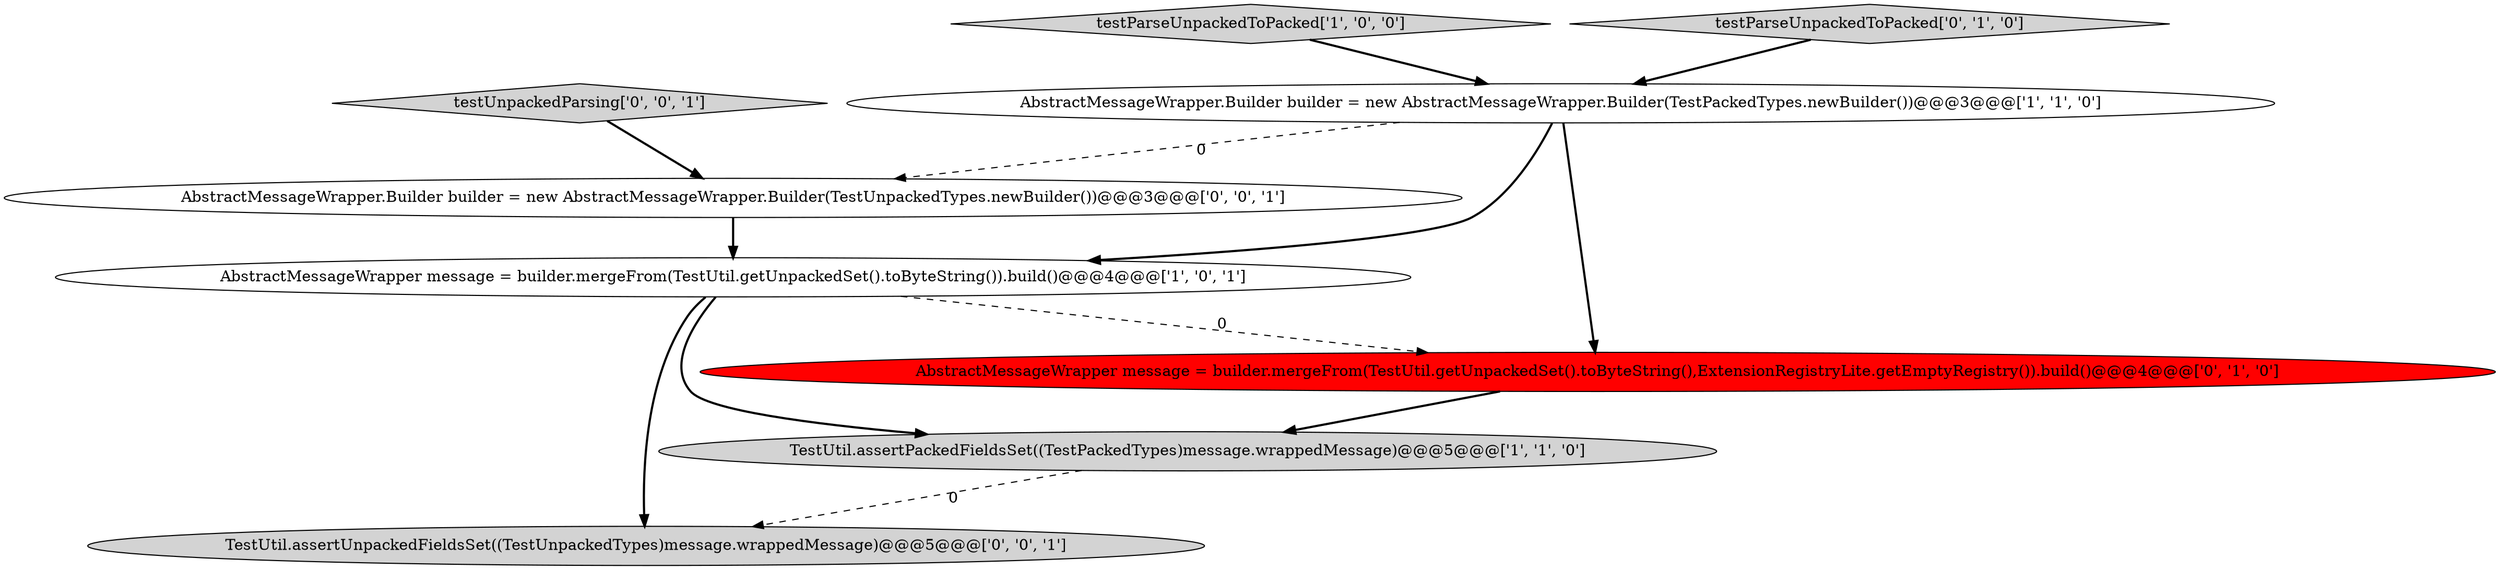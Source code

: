 digraph {
5 [style = filled, label = "AbstractMessageWrapper message = builder.mergeFrom(TestUtil.getUnpackedSet().toByteString(),ExtensionRegistryLite.getEmptyRegistry()).build()@@@4@@@['0', '1', '0']", fillcolor = red, shape = ellipse image = "AAA1AAABBB2BBB"];
6 [style = filled, label = "AbstractMessageWrapper.Builder builder = new AbstractMessageWrapper.Builder(TestUnpackedTypes.newBuilder())@@@3@@@['0', '0', '1']", fillcolor = white, shape = ellipse image = "AAA0AAABBB3BBB"];
2 [style = filled, label = "testParseUnpackedToPacked['1', '0', '0']", fillcolor = lightgray, shape = diamond image = "AAA0AAABBB1BBB"];
4 [style = filled, label = "testParseUnpackedToPacked['0', '1', '0']", fillcolor = lightgray, shape = diamond image = "AAA0AAABBB2BBB"];
0 [style = filled, label = "AbstractMessageWrapper message = builder.mergeFrom(TestUtil.getUnpackedSet().toByteString()).build()@@@4@@@['1', '0', '1']", fillcolor = white, shape = ellipse image = "AAA0AAABBB1BBB"];
7 [style = filled, label = "testUnpackedParsing['0', '0', '1']", fillcolor = lightgray, shape = diamond image = "AAA0AAABBB3BBB"];
8 [style = filled, label = "TestUtil.assertUnpackedFieldsSet((TestUnpackedTypes)message.wrappedMessage)@@@5@@@['0', '0', '1']", fillcolor = lightgray, shape = ellipse image = "AAA0AAABBB3BBB"];
3 [style = filled, label = "TestUtil.assertPackedFieldsSet((TestPackedTypes)message.wrappedMessage)@@@5@@@['1', '1', '0']", fillcolor = lightgray, shape = ellipse image = "AAA0AAABBB1BBB"];
1 [style = filled, label = "AbstractMessageWrapper.Builder builder = new AbstractMessageWrapper.Builder(TestPackedTypes.newBuilder())@@@3@@@['1', '1', '0']", fillcolor = white, shape = ellipse image = "AAA0AAABBB1BBB"];
1->5 [style = bold, label=""];
0->3 [style = bold, label=""];
5->3 [style = bold, label=""];
3->8 [style = dashed, label="0"];
4->1 [style = bold, label=""];
6->0 [style = bold, label=""];
1->0 [style = bold, label=""];
0->5 [style = dashed, label="0"];
1->6 [style = dashed, label="0"];
2->1 [style = bold, label=""];
7->6 [style = bold, label=""];
0->8 [style = bold, label=""];
}
